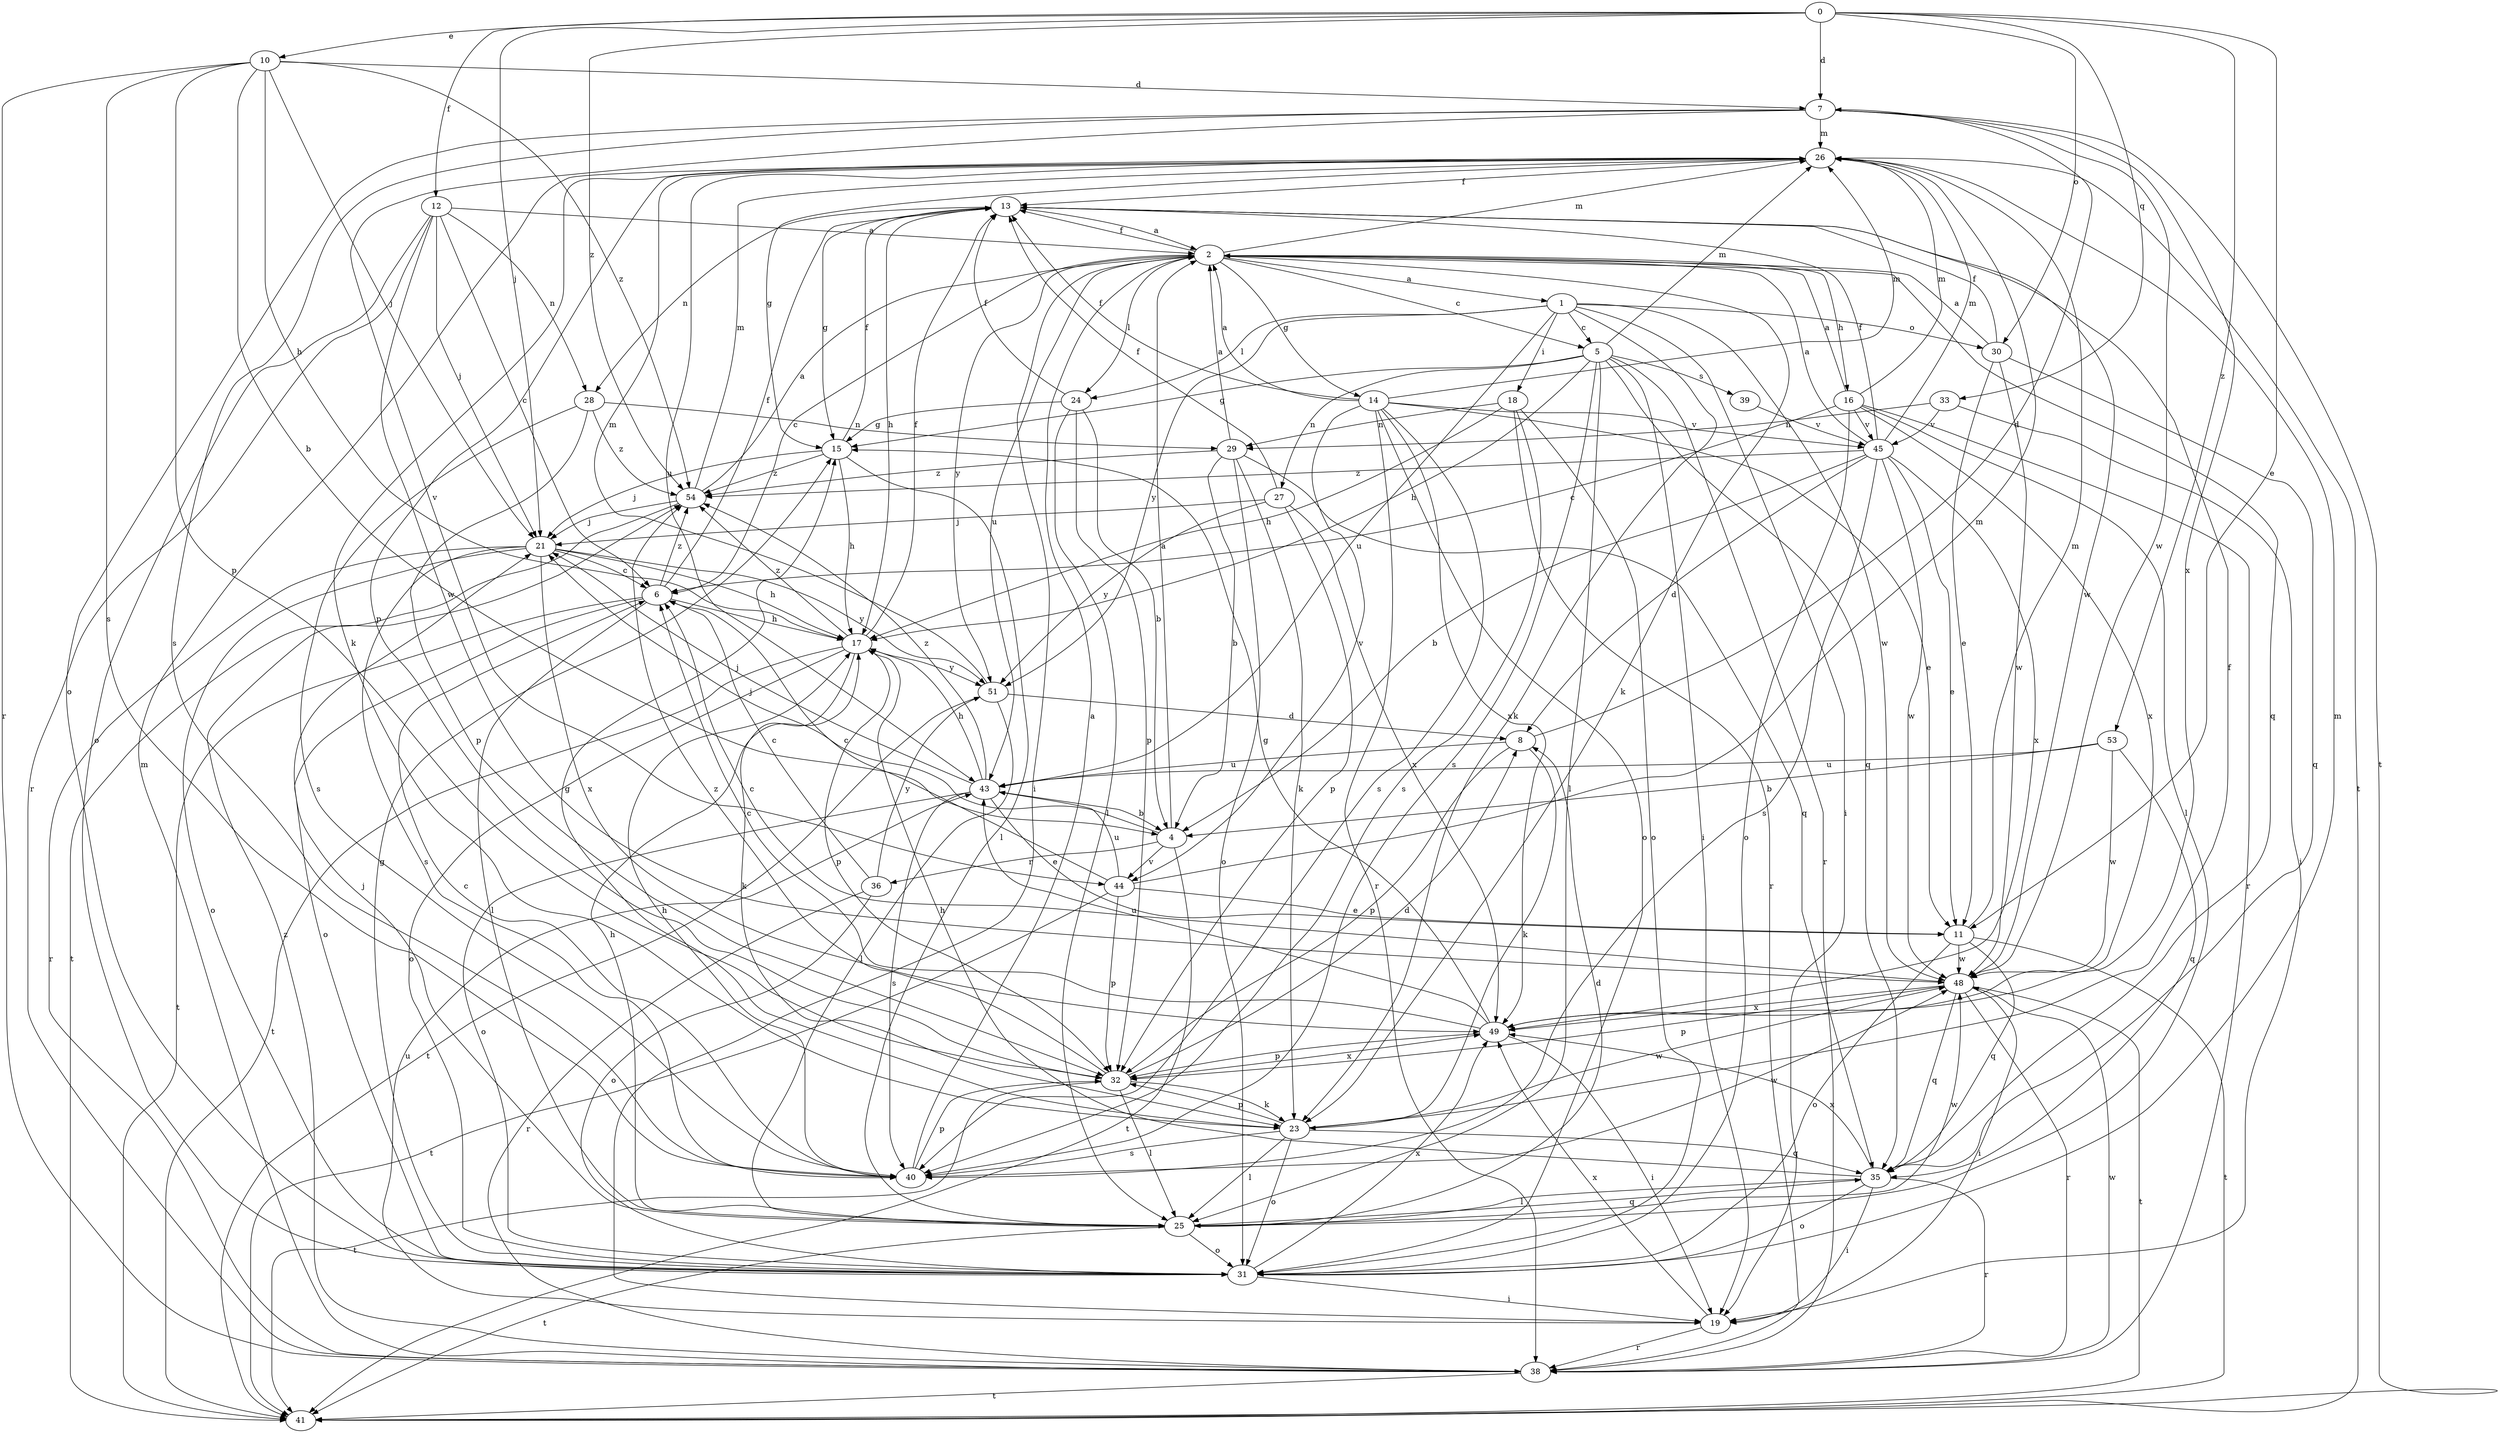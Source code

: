 strict digraph  {
0;
1;
2;
4;
5;
6;
7;
8;
10;
11;
12;
13;
14;
15;
16;
17;
18;
19;
21;
23;
24;
25;
26;
27;
28;
29;
30;
31;
32;
33;
35;
36;
38;
39;
40;
41;
43;
44;
45;
48;
49;
51;
53;
54;
0 -> 7  [label=d];
0 -> 10  [label=e];
0 -> 11  [label=e];
0 -> 12  [label=f];
0 -> 21  [label=j];
0 -> 30  [label=o];
0 -> 33  [label=q];
0 -> 53  [label=z];
0 -> 54  [label=z];
1 -> 5  [label=c];
1 -> 18  [label=i];
1 -> 19  [label=i];
1 -> 23  [label=k];
1 -> 24  [label=l];
1 -> 30  [label=o];
1 -> 43  [label=u];
1 -> 48  [label=w];
1 -> 51  [label=y];
2 -> 1  [label=a];
2 -> 5  [label=c];
2 -> 6  [label=c];
2 -> 13  [label=f];
2 -> 14  [label=g];
2 -> 16  [label=h];
2 -> 19  [label=i];
2 -> 23  [label=k];
2 -> 24  [label=l];
2 -> 26  [label=m];
2 -> 35  [label=q];
2 -> 43  [label=u];
2 -> 51  [label=y];
4 -> 2  [label=a];
4 -> 21  [label=j];
4 -> 36  [label=r];
4 -> 41  [label=t];
4 -> 44  [label=v];
5 -> 15  [label=g];
5 -> 17  [label=h];
5 -> 19  [label=i];
5 -> 25  [label=l];
5 -> 26  [label=m];
5 -> 27  [label=n];
5 -> 35  [label=q];
5 -> 38  [label=r];
5 -> 39  [label=s];
5 -> 40  [label=s];
6 -> 13  [label=f];
6 -> 17  [label=h];
6 -> 25  [label=l];
6 -> 31  [label=o];
6 -> 41  [label=t];
6 -> 54  [label=z];
7 -> 26  [label=m];
7 -> 31  [label=o];
7 -> 40  [label=s];
7 -> 41  [label=t];
7 -> 44  [label=v];
7 -> 48  [label=w];
7 -> 49  [label=x];
8 -> 7  [label=d];
8 -> 23  [label=k];
8 -> 32  [label=p];
8 -> 43  [label=u];
10 -> 4  [label=b];
10 -> 7  [label=d];
10 -> 17  [label=h];
10 -> 21  [label=j];
10 -> 32  [label=p];
10 -> 38  [label=r];
10 -> 40  [label=s];
10 -> 54  [label=z];
11 -> 26  [label=m];
11 -> 31  [label=o];
11 -> 35  [label=q];
11 -> 41  [label=t];
11 -> 48  [label=w];
12 -> 2  [label=a];
12 -> 6  [label=c];
12 -> 21  [label=j];
12 -> 28  [label=n];
12 -> 31  [label=o];
12 -> 38  [label=r];
12 -> 48  [label=w];
13 -> 2  [label=a];
13 -> 15  [label=g];
13 -> 17  [label=h];
13 -> 28  [label=n];
13 -> 48  [label=w];
14 -> 2  [label=a];
14 -> 11  [label=e];
14 -> 13  [label=f];
14 -> 26  [label=m];
14 -> 31  [label=o];
14 -> 38  [label=r];
14 -> 40  [label=s];
14 -> 44  [label=v];
14 -> 45  [label=v];
14 -> 49  [label=x];
15 -> 13  [label=f];
15 -> 17  [label=h];
15 -> 21  [label=j];
15 -> 25  [label=l];
15 -> 54  [label=z];
16 -> 2  [label=a];
16 -> 6  [label=c];
16 -> 25  [label=l];
16 -> 26  [label=m];
16 -> 31  [label=o];
16 -> 38  [label=r];
16 -> 45  [label=v];
16 -> 49  [label=x];
17 -> 13  [label=f];
17 -> 23  [label=k];
17 -> 31  [label=o];
17 -> 32  [label=p];
17 -> 41  [label=t];
17 -> 51  [label=y];
17 -> 54  [label=z];
18 -> 17  [label=h];
18 -> 29  [label=n];
18 -> 31  [label=o];
18 -> 38  [label=r];
18 -> 40  [label=s];
19 -> 38  [label=r];
19 -> 43  [label=u];
19 -> 49  [label=x];
21 -> 6  [label=c];
21 -> 17  [label=h];
21 -> 31  [label=o];
21 -> 38  [label=r];
21 -> 40  [label=s];
21 -> 49  [label=x];
21 -> 51  [label=y];
23 -> 13  [label=f];
23 -> 15  [label=g];
23 -> 25  [label=l];
23 -> 31  [label=o];
23 -> 32  [label=p];
23 -> 35  [label=q];
23 -> 40  [label=s];
23 -> 48  [label=w];
24 -> 4  [label=b];
24 -> 13  [label=f];
24 -> 15  [label=g];
24 -> 25  [label=l];
24 -> 32  [label=p];
25 -> 8  [label=d];
25 -> 17  [label=h];
25 -> 21  [label=j];
25 -> 31  [label=o];
25 -> 35  [label=q];
25 -> 41  [label=t];
25 -> 48  [label=w];
26 -> 13  [label=f];
26 -> 15  [label=g];
26 -> 23  [label=k];
26 -> 32  [label=p];
26 -> 41  [label=t];
26 -> 43  [label=u];
27 -> 13  [label=f];
27 -> 21  [label=j];
27 -> 32  [label=p];
27 -> 49  [label=x];
27 -> 51  [label=y];
28 -> 29  [label=n];
28 -> 32  [label=p];
28 -> 40  [label=s];
28 -> 54  [label=z];
29 -> 2  [label=a];
29 -> 4  [label=b];
29 -> 23  [label=k];
29 -> 31  [label=o];
29 -> 35  [label=q];
29 -> 54  [label=z];
30 -> 2  [label=a];
30 -> 11  [label=e];
30 -> 13  [label=f];
30 -> 35  [label=q];
30 -> 48  [label=w];
31 -> 15  [label=g];
31 -> 19  [label=i];
31 -> 26  [label=m];
31 -> 49  [label=x];
32 -> 8  [label=d];
32 -> 23  [label=k];
32 -> 25  [label=l];
32 -> 41  [label=t];
32 -> 49  [label=x];
32 -> 54  [label=z];
33 -> 19  [label=i];
33 -> 29  [label=n];
33 -> 45  [label=v];
35 -> 17  [label=h];
35 -> 19  [label=i];
35 -> 25  [label=l];
35 -> 31  [label=o];
35 -> 38  [label=r];
35 -> 49  [label=x];
36 -> 6  [label=c];
36 -> 31  [label=o];
36 -> 38  [label=r];
36 -> 51  [label=y];
38 -> 26  [label=m];
38 -> 41  [label=t];
38 -> 48  [label=w];
38 -> 54  [label=z];
39 -> 45  [label=v];
40 -> 2  [label=a];
40 -> 6  [label=c];
40 -> 17  [label=h];
40 -> 32  [label=p];
40 -> 48  [label=w];
43 -> 4  [label=b];
43 -> 11  [label=e];
43 -> 17  [label=h];
43 -> 21  [label=j];
43 -> 31  [label=o];
43 -> 40  [label=s];
43 -> 54  [label=z];
44 -> 6  [label=c];
44 -> 11  [label=e];
44 -> 26  [label=m];
44 -> 32  [label=p];
44 -> 41  [label=t];
44 -> 43  [label=u];
45 -> 2  [label=a];
45 -> 4  [label=b];
45 -> 8  [label=d];
45 -> 11  [label=e];
45 -> 13  [label=f];
45 -> 26  [label=m];
45 -> 40  [label=s];
45 -> 48  [label=w];
45 -> 49  [label=x];
45 -> 54  [label=z];
48 -> 6  [label=c];
48 -> 19  [label=i];
48 -> 32  [label=p];
48 -> 35  [label=q];
48 -> 38  [label=r];
48 -> 41  [label=t];
48 -> 49  [label=x];
49 -> 6  [label=c];
49 -> 15  [label=g];
49 -> 19  [label=i];
49 -> 32  [label=p];
49 -> 43  [label=u];
51 -> 8  [label=d];
51 -> 25  [label=l];
51 -> 26  [label=m];
51 -> 41  [label=t];
53 -> 4  [label=b];
53 -> 35  [label=q];
53 -> 43  [label=u];
53 -> 48  [label=w];
54 -> 2  [label=a];
54 -> 21  [label=j];
54 -> 26  [label=m];
54 -> 41  [label=t];
}
